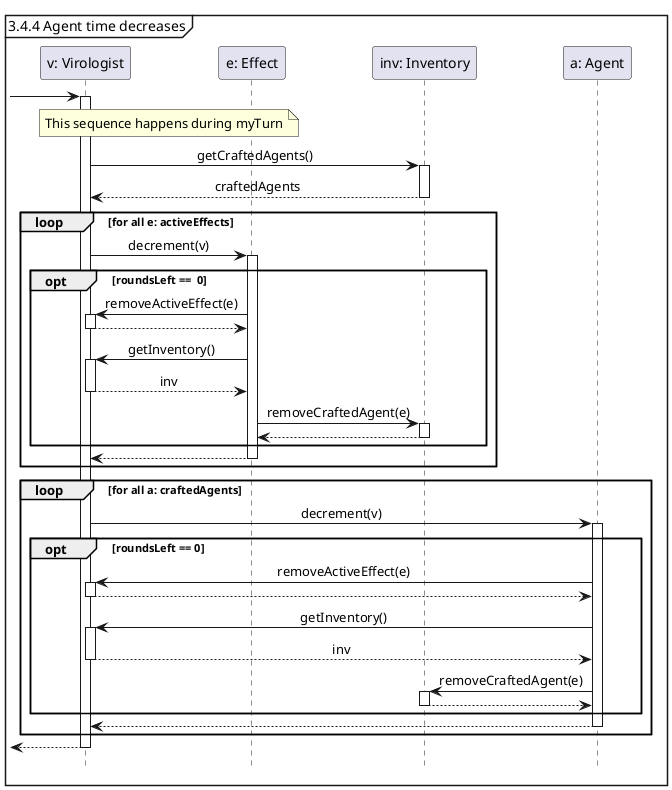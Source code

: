 @startuml
hide footbox
skinparam sequenceMessageAlign center

mainframe 3.4.4 Agent time decreases

participant "v: Virologist" as v
participant "e: Effect" as e
participant "inv: Inventory" as inv
participant "a: Agent" as a

-> v++:
note over v,e : This sequence happens during myTurn
v -> inv ++ : getCraftedAgents()
return craftedAgents
    loop for all e: activeEffects
        v -> e ++ : decrement(v)
        opt roundsLeft ==  0
            e -> v ++ : removeActiveEffect(e)
            return
            e -> v ++ : getInventory()
            return inv
            e -> inv ++ : removeCraftedAgent(e)
            return
        end
        return
    end
    loop for all a: craftedAgents
        v -> a++ : decrement(v)
            opt roundsLeft == 0
                a -> v ++ : removeActiveEffect(e)
                return
                a -> v ++ : getInventory()
                return inv
                a -> inv ++ : removeCraftedAgent(e)
                return
            end
        return
    end
return
@enduml